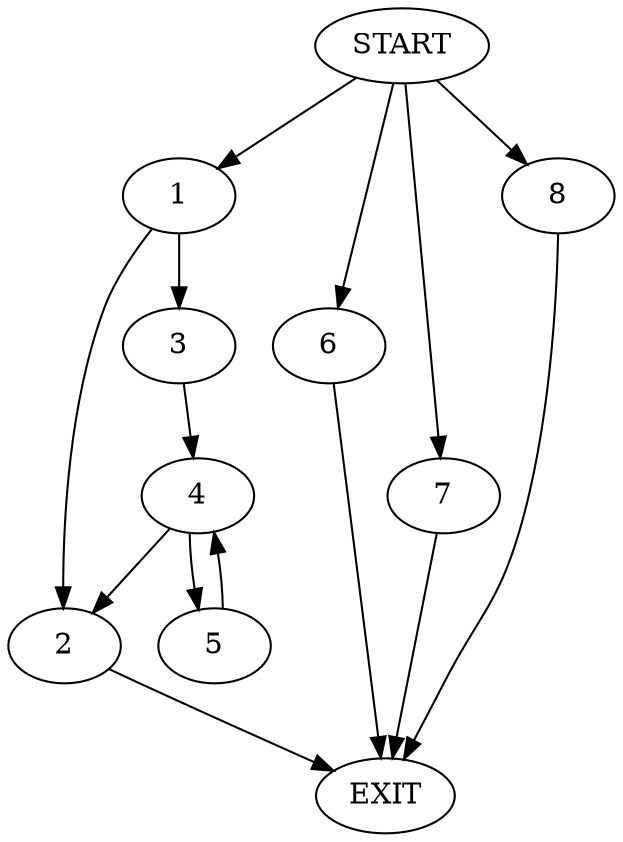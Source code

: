 digraph {
0 [label="START"]
9 [label="EXIT"]
0 -> 1
1 -> 2
1 -> 3
2 -> 9
3 -> 4
4 -> 2
4 -> 5
5 -> 4
0 -> 6
6 -> 9
0 -> 7
7 -> 9
0 -> 8
8 -> 9
}
